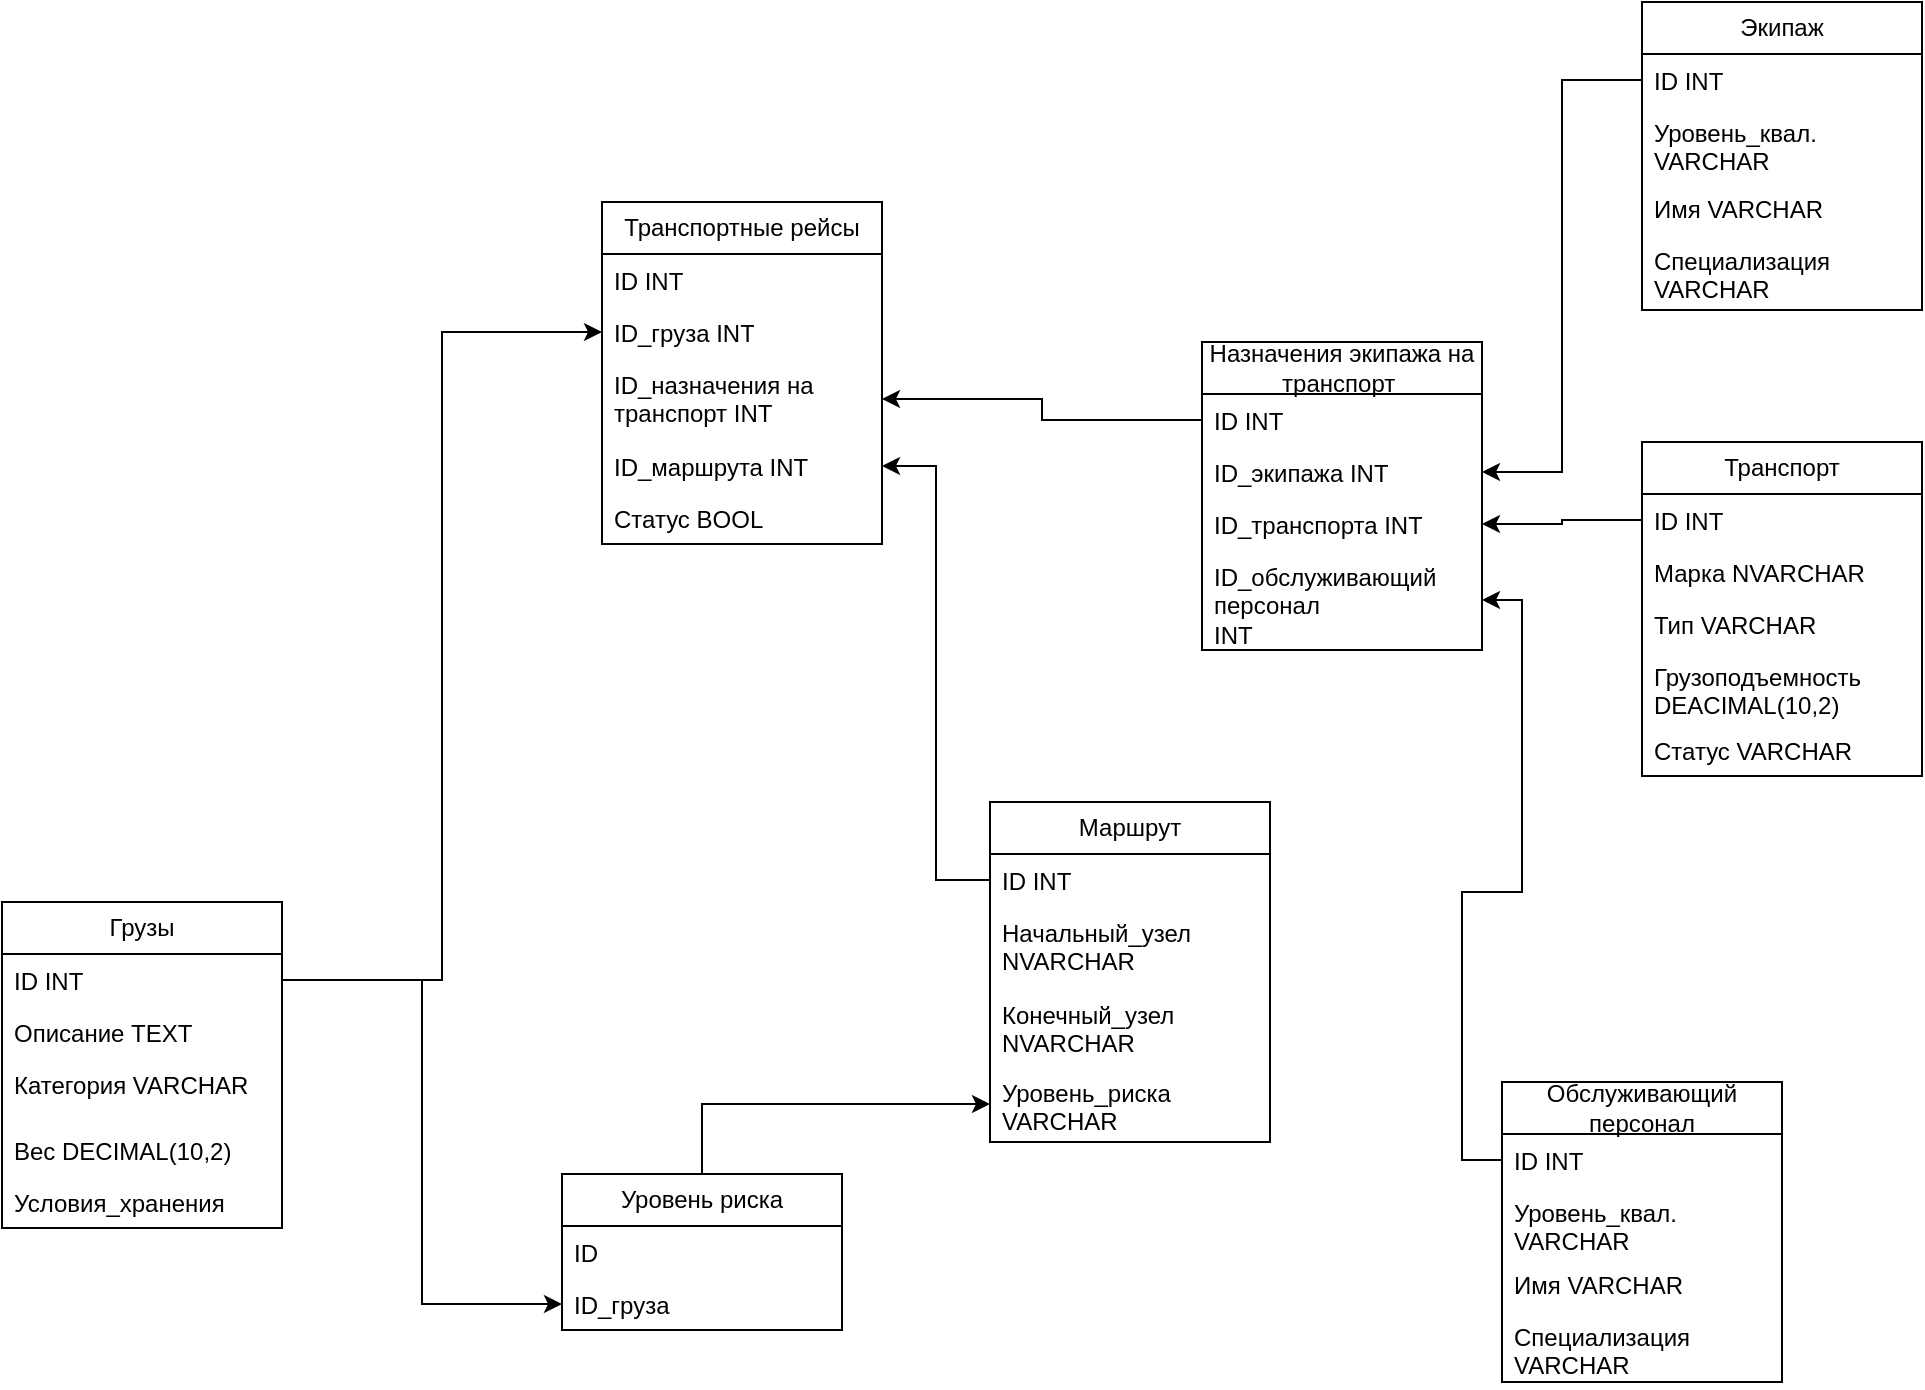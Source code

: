 <mxfile version="26.1.1">
  <diagram name="Страница — 1" id="Ns6V6-b36WGrRCcwKtfp">
    <mxGraphModel dx="2261" dy="2043" grid="1" gridSize="10" guides="1" tooltips="1" connect="1" arrows="1" fold="1" page="1" pageScale="1" pageWidth="827" pageHeight="1169" math="0" shadow="0">
      <root>
        <mxCell id="0" />
        <mxCell id="1" parent="0" />
        <mxCell id="1xwBwhVuU44Af1zx4qzp-1" value="Грузы" style="swimlane;fontStyle=0;childLayout=stackLayout;horizontal=1;startSize=26;fillColor=none;horizontalStack=0;resizeParent=1;resizeParentMax=0;resizeLast=0;collapsible=1;marginBottom=0;whiteSpace=wrap;html=1;" vertex="1" parent="1">
          <mxGeometry x="-150" y="200" width="140" height="163" as="geometry" />
        </mxCell>
        <mxCell id="1xwBwhVuU44Af1zx4qzp-2" value="ID INT" style="text;strokeColor=none;fillColor=none;align=left;verticalAlign=top;spacingLeft=4;spacingRight=4;overflow=hidden;rotatable=0;points=[[0,0.5],[1,0.5]];portConstraint=eastwest;whiteSpace=wrap;html=1;" vertex="1" parent="1xwBwhVuU44Af1zx4qzp-1">
          <mxGeometry y="26" width="140" height="26" as="geometry" />
        </mxCell>
        <mxCell id="1xwBwhVuU44Af1zx4qzp-3" value="Описание TEXT" style="text;strokeColor=none;fillColor=none;align=left;verticalAlign=top;spacingLeft=4;spacingRight=4;overflow=hidden;rotatable=0;points=[[0,0.5],[1,0.5]];portConstraint=eastwest;whiteSpace=wrap;html=1;" vertex="1" parent="1xwBwhVuU44Af1zx4qzp-1">
          <mxGeometry y="52" width="140" height="26" as="geometry" />
        </mxCell>
        <mxCell id="1xwBwhVuU44Af1zx4qzp-4" value="Категория VARCHAR&lt;div&gt;&lt;br&gt;&lt;/div&gt;" style="text;strokeColor=none;fillColor=none;align=left;verticalAlign=top;spacingLeft=4;spacingRight=4;overflow=hidden;rotatable=0;points=[[0,0.5],[1,0.5]];portConstraint=eastwest;whiteSpace=wrap;html=1;" vertex="1" parent="1xwBwhVuU44Af1zx4qzp-1">
          <mxGeometry y="78" width="140" height="33" as="geometry" />
        </mxCell>
        <mxCell id="1xwBwhVuU44Af1zx4qzp-26" value="Вес DECIMAL(10,2)" style="text;strokeColor=none;fillColor=none;align=left;verticalAlign=top;spacingLeft=4;spacingRight=4;overflow=hidden;rotatable=0;points=[[0,0.5],[1,0.5]];portConstraint=eastwest;whiteSpace=wrap;html=1;" vertex="1" parent="1xwBwhVuU44Af1zx4qzp-1">
          <mxGeometry y="111" width="140" height="26" as="geometry" />
        </mxCell>
        <mxCell id="1xwBwhVuU44Af1zx4qzp-27" value="Условия_хранения&lt;div&gt;&lt;br&gt;&lt;/div&gt;" style="text;strokeColor=none;fillColor=none;align=left;verticalAlign=top;spacingLeft=4;spacingRight=4;overflow=hidden;rotatable=0;points=[[0,0.5],[1,0.5]];portConstraint=eastwest;whiteSpace=wrap;html=1;" vertex="1" parent="1xwBwhVuU44Af1zx4qzp-1">
          <mxGeometry y="137" width="140" height="26" as="geometry" />
        </mxCell>
        <mxCell id="1xwBwhVuU44Af1zx4qzp-5" value="Назначения экипажа на транспорт&amp;nbsp;" style="swimlane;fontStyle=0;childLayout=stackLayout;horizontal=1;startSize=26;fillColor=none;horizontalStack=0;resizeParent=1;resizeParentMax=0;resizeLast=0;collapsible=1;marginBottom=0;whiteSpace=wrap;html=1;" vertex="1" parent="1">
          <mxGeometry x="450" y="-80" width="140" height="154" as="geometry" />
        </mxCell>
        <mxCell id="1xwBwhVuU44Af1zx4qzp-6" value="ID INT" style="text;strokeColor=none;fillColor=none;align=left;verticalAlign=top;spacingLeft=4;spacingRight=4;overflow=hidden;rotatable=0;points=[[0,0.5],[1,0.5]];portConstraint=eastwest;whiteSpace=wrap;html=1;" vertex="1" parent="1xwBwhVuU44Af1zx4qzp-5">
          <mxGeometry y="26" width="140" height="26" as="geometry" />
        </mxCell>
        <mxCell id="1xwBwhVuU44Af1zx4qzp-7" value="ID_экипажа INT" style="text;strokeColor=none;fillColor=none;align=left;verticalAlign=top;spacingLeft=4;spacingRight=4;overflow=hidden;rotatable=0;points=[[0,0.5],[1,0.5]];portConstraint=eastwest;whiteSpace=wrap;html=1;" vertex="1" parent="1xwBwhVuU44Af1zx4qzp-5">
          <mxGeometry y="52" width="140" height="26" as="geometry" />
        </mxCell>
        <mxCell id="1xwBwhVuU44Af1zx4qzp-8" value="ID_транспорта INT" style="text;strokeColor=none;fillColor=none;align=left;verticalAlign=top;spacingLeft=4;spacingRight=4;overflow=hidden;rotatable=0;points=[[0,0.5],[1,0.5]];portConstraint=eastwest;whiteSpace=wrap;html=1;" vertex="1" parent="1xwBwhVuU44Af1zx4qzp-5">
          <mxGeometry y="78" width="140" height="26" as="geometry" />
        </mxCell>
        <mxCell id="1xwBwhVuU44Af1zx4qzp-56" value="ID_обслуживающий персонал&lt;div&gt;INT&lt;/div&gt;" style="text;strokeColor=none;fillColor=none;align=left;verticalAlign=top;spacingLeft=4;spacingRight=4;overflow=hidden;rotatable=0;points=[[0,0.5],[1,0.5]];portConstraint=eastwest;whiteSpace=wrap;html=1;" vertex="1" parent="1xwBwhVuU44Af1zx4qzp-5">
          <mxGeometry y="104" width="140" height="50" as="geometry" />
        </mxCell>
        <mxCell id="1xwBwhVuU44Af1zx4qzp-9" value="Маршрут" style="swimlane;fontStyle=0;childLayout=stackLayout;horizontal=1;startSize=26;fillColor=none;horizontalStack=0;resizeParent=1;resizeParentMax=0;resizeLast=0;collapsible=1;marginBottom=0;whiteSpace=wrap;html=1;" vertex="1" parent="1">
          <mxGeometry x="344" y="150" width="140" height="170" as="geometry" />
        </mxCell>
        <mxCell id="1xwBwhVuU44Af1zx4qzp-10" value="ID INT" style="text;strokeColor=none;fillColor=none;align=left;verticalAlign=top;spacingLeft=4;spacingRight=4;overflow=hidden;rotatable=0;points=[[0,0.5],[1,0.5]];portConstraint=eastwest;whiteSpace=wrap;html=1;" vertex="1" parent="1xwBwhVuU44Af1zx4qzp-9">
          <mxGeometry y="26" width="140" height="26" as="geometry" />
        </mxCell>
        <mxCell id="1xwBwhVuU44Af1zx4qzp-11" value="Начальный_узел NVARCHAR" style="text;strokeColor=none;fillColor=none;align=left;verticalAlign=top;spacingLeft=4;spacingRight=4;overflow=hidden;rotatable=0;points=[[0,0.5],[1,0.5]];portConstraint=eastwest;whiteSpace=wrap;html=1;" vertex="1" parent="1xwBwhVuU44Af1zx4qzp-9">
          <mxGeometry y="52" width="140" height="41" as="geometry" />
        </mxCell>
        <mxCell id="1xwBwhVuU44Af1zx4qzp-12" value="Конечный_узел NVARCHAR" style="text;strokeColor=none;fillColor=none;align=left;verticalAlign=top;spacingLeft=4;spacingRight=4;overflow=hidden;rotatable=0;points=[[0,0.5],[1,0.5]];portConstraint=eastwest;whiteSpace=wrap;html=1;" vertex="1" parent="1xwBwhVuU44Af1zx4qzp-9">
          <mxGeometry y="93" width="140" height="39" as="geometry" />
        </mxCell>
        <mxCell id="1xwBwhVuU44Af1zx4qzp-29" value="Уровень_риска VARCHAR" style="text;strokeColor=none;fillColor=none;align=left;verticalAlign=top;spacingLeft=4;spacingRight=4;overflow=hidden;rotatable=0;points=[[0,0.5],[1,0.5]];portConstraint=eastwest;whiteSpace=wrap;html=1;" vertex="1" parent="1xwBwhVuU44Af1zx4qzp-9">
          <mxGeometry y="132" width="140" height="38" as="geometry" />
        </mxCell>
        <mxCell id="1xwBwhVuU44Af1zx4qzp-14" value="Транспорт" style="swimlane;fontStyle=0;childLayout=stackLayout;horizontal=1;startSize=26;fillColor=none;horizontalStack=0;resizeParent=1;resizeParentMax=0;resizeLast=0;collapsible=1;marginBottom=0;whiteSpace=wrap;html=1;" vertex="1" parent="1">
          <mxGeometry x="670" y="-30" width="140" height="167" as="geometry" />
        </mxCell>
        <mxCell id="1xwBwhVuU44Af1zx4qzp-15" value="ID INT" style="text;strokeColor=none;fillColor=none;align=left;verticalAlign=top;spacingLeft=4;spacingRight=4;overflow=hidden;rotatable=0;points=[[0,0.5],[1,0.5]];portConstraint=eastwest;whiteSpace=wrap;html=1;" vertex="1" parent="1xwBwhVuU44Af1zx4qzp-14">
          <mxGeometry y="26" width="140" height="26" as="geometry" />
        </mxCell>
        <mxCell id="1xwBwhVuU44Af1zx4qzp-16" value="Марка NVARCHAR" style="text;strokeColor=none;fillColor=none;align=left;verticalAlign=top;spacingLeft=4;spacingRight=4;overflow=hidden;rotatable=0;points=[[0,0.5],[1,0.5]];portConstraint=eastwest;whiteSpace=wrap;html=1;" vertex="1" parent="1xwBwhVuU44Af1zx4qzp-14">
          <mxGeometry y="52" width="140" height="26" as="geometry" />
        </mxCell>
        <mxCell id="1xwBwhVuU44Af1zx4qzp-49" value="Тип VARCHAR" style="text;strokeColor=none;fillColor=none;align=left;verticalAlign=top;spacingLeft=4;spacingRight=4;overflow=hidden;rotatable=0;points=[[0,0.5],[1,0.5]];portConstraint=eastwest;whiteSpace=wrap;html=1;" vertex="1" parent="1xwBwhVuU44Af1zx4qzp-14">
          <mxGeometry y="78" width="140" height="26" as="geometry" />
        </mxCell>
        <mxCell id="1xwBwhVuU44Af1zx4qzp-50" value="Грузоподъемность DEACIMAL(10,2)" style="text;strokeColor=none;fillColor=none;align=left;verticalAlign=top;spacingLeft=4;spacingRight=4;overflow=hidden;rotatable=0;points=[[0,0.5],[1,0.5]];portConstraint=eastwest;whiteSpace=wrap;html=1;" vertex="1" parent="1xwBwhVuU44Af1zx4qzp-14">
          <mxGeometry y="104" width="140" height="37" as="geometry" />
        </mxCell>
        <mxCell id="1xwBwhVuU44Af1zx4qzp-17" value="Статус VARCHAR" style="text;strokeColor=none;fillColor=none;align=left;verticalAlign=top;spacingLeft=4;spacingRight=4;overflow=hidden;rotatable=0;points=[[0,0.5],[1,0.5]];portConstraint=eastwest;whiteSpace=wrap;html=1;" vertex="1" parent="1xwBwhVuU44Af1zx4qzp-14">
          <mxGeometry y="141" width="140" height="26" as="geometry" />
        </mxCell>
        <mxCell id="1xwBwhVuU44Af1zx4qzp-18" value="Экипаж" style="swimlane;fontStyle=0;childLayout=stackLayout;horizontal=1;startSize=26;fillColor=none;horizontalStack=0;resizeParent=1;resizeParentMax=0;resizeLast=0;collapsible=1;marginBottom=0;whiteSpace=wrap;html=1;" vertex="1" parent="1">
          <mxGeometry x="670" y="-250" width="140" height="154" as="geometry" />
        </mxCell>
        <mxCell id="1xwBwhVuU44Af1zx4qzp-19" value="ID INT" style="text;strokeColor=none;fillColor=none;align=left;verticalAlign=top;spacingLeft=4;spacingRight=4;overflow=hidden;rotatable=0;points=[[0,0.5],[1,0.5]];portConstraint=eastwest;whiteSpace=wrap;html=1;" vertex="1" parent="1xwBwhVuU44Af1zx4qzp-18">
          <mxGeometry y="26" width="140" height="26" as="geometry" />
        </mxCell>
        <mxCell id="1xwBwhVuU44Af1zx4qzp-20" value="Уровень_квал. VARCHAR" style="text;strokeColor=none;fillColor=none;align=left;verticalAlign=top;spacingLeft=4;spacingRight=4;overflow=hidden;rotatable=0;points=[[0,0.5],[1,0.5]];portConstraint=eastwest;whiteSpace=wrap;html=1;" vertex="1" parent="1xwBwhVuU44Af1zx4qzp-18">
          <mxGeometry y="52" width="140" height="38" as="geometry" />
        </mxCell>
        <mxCell id="1xwBwhVuU44Af1zx4qzp-32" value="Имя VARCHAR" style="text;strokeColor=none;fillColor=none;align=left;verticalAlign=top;spacingLeft=4;spacingRight=4;overflow=hidden;rotatable=0;points=[[0,0.5],[1,0.5]];portConstraint=eastwest;whiteSpace=wrap;html=1;" vertex="1" parent="1xwBwhVuU44Af1zx4qzp-18">
          <mxGeometry y="90" width="140" height="26" as="geometry" />
        </mxCell>
        <mxCell id="1xwBwhVuU44Af1zx4qzp-30" value="Специализация VARCHAR" style="text;strokeColor=none;fillColor=none;align=left;verticalAlign=top;spacingLeft=4;spacingRight=4;overflow=hidden;rotatable=0;points=[[0,0.5],[1,0.5]];portConstraint=eastwest;whiteSpace=wrap;html=1;" vertex="1" parent="1xwBwhVuU44Af1zx4qzp-18">
          <mxGeometry y="116" width="140" height="38" as="geometry" />
        </mxCell>
        <mxCell id="1xwBwhVuU44Af1zx4qzp-33" value="Обслуживающий персонал" style="swimlane;fontStyle=0;childLayout=stackLayout;horizontal=1;startSize=26;fillColor=none;horizontalStack=0;resizeParent=1;resizeParentMax=0;resizeLast=0;collapsible=1;marginBottom=0;whiteSpace=wrap;html=1;" vertex="1" parent="1">
          <mxGeometry x="600" y="290" width="140" height="150" as="geometry" />
        </mxCell>
        <mxCell id="1xwBwhVuU44Af1zx4qzp-34" value="ID INT" style="text;strokeColor=none;fillColor=none;align=left;verticalAlign=top;spacingLeft=4;spacingRight=4;overflow=hidden;rotatable=0;points=[[0,0.5],[1,0.5]];portConstraint=eastwest;whiteSpace=wrap;html=1;" vertex="1" parent="1xwBwhVuU44Af1zx4qzp-33">
          <mxGeometry y="26" width="140" height="26" as="geometry" />
        </mxCell>
        <mxCell id="1xwBwhVuU44Af1zx4qzp-35" value="Уровень_квал. VARCHAR" style="text;strokeColor=none;fillColor=none;align=left;verticalAlign=top;spacingLeft=4;spacingRight=4;overflow=hidden;rotatable=0;points=[[0,0.5],[1,0.5]];portConstraint=eastwest;whiteSpace=wrap;html=1;" vertex="1" parent="1xwBwhVuU44Af1zx4qzp-33">
          <mxGeometry y="52" width="140" height="36" as="geometry" />
        </mxCell>
        <mxCell id="1xwBwhVuU44Af1zx4qzp-36" value="Имя VARCHAR" style="text;strokeColor=none;fillColor=none;align=left;verticalAlign=top;spacingLeft=4;spacingRight=4;overflow=hidden;rotatable=0;points=[[0,0.5],[1,0.5]];portConstraint=eastwest;whiteSpace=wrap;html=1;" vertex="1" parent="1xwBwhVuU44Af1zx4qzp-33">
          <mxGeometry y="88" width="140" height="26" as="geometry" />
        </mxCell>
        <mxCell id="1xwBwhVuU44Af1zx4qzp-37" value="Специализация VARCHAR" style="text;strokeColor=none;fillColor=none;align=left;verticalAlign=top;spacingLeft=4;spacingRight=4;overflow=hidden;rotatable=0;points=[[0,0.5],[1,0.5]];portConstraint=eastwest;whiteSpace=wrap;html=1;" vertex="1" parent="1xwBwhVuU44Af1zx4qzp-33">
          <mxGeometry y="114" width="140" height="36" as="geometry" />
        </mxCell>
        <mxCell id="1xwBwhVuU44Af1zx4qzp-42" value="Транспортные рейсы" style="swimlane;fontStyle=0;childLayout=stackLayout;horizontal=1;startSize=26;fillColor=none;horizontalStack=0;resizeParent=1;resizeParentMax=0;resizeLast=0;collapsible=1;marginBottom=0;whiteSpace=wrap;html=1;" vertex="1" parent="1">
          <mxGeometry x="150" y="-150" width="140" height="171" as="geometry" />
        </mxCell>
        <mxCell id="1xwBwhVuU44Af1zx4qzp-43" value="ID INT" style="text;strokeColor=none;fillColor=none;align=left;verticalAlign=top;spacingLeft=4;spacingRight=4;overflow=hidden;rotatable=0;points=[[0,0.5],[1,0.5]];portConstraint=eastwest;whiteSpace=wrap;html=1;" vertex="1" parent="1xwBwhVuU44Af1zx4qzp-42">
          <mxGeometry y="26" width="140" height="26" as="geometry" />
        </mxCell>
        <mxCell id="1xwBwhVuU44Af1zx4qzp-44" value="ID_груза INT" style="text;strokeColor=none;fillColor=none;align=left;verticalAlign=top;spacingLeft=4;spacingRight=4;overflow=hidden;rotatable=0;points=[[0,0.5],[1,0.5]];portConstraint=eastwest;whiteSpace=wrap;html=1;" vertex="1" parent="1xwBwhVuU44Af1zx4qzp-42">
          <mxGeometry y="52" width="140" height="26" as="geometry" />
        </mxCell>
        <mxCell id="1xwBwhVuU44Af1zx4qzp-45" value="ID_назначения на транспорт INT" style="text;strokeColor=none;fillColor=none;align=left;verticalAlign=top;spacingLeft=4;spacingRight=4;overflow=hidden;rotatable=0;points=[[0,0.5],[1,0.5]];portConstraint=eastwest;whiteSpace=wrap;html=1;" vertex="1" parent="1xwBwhVuU44Af1zx4qzp-42">
          <mxGeometry y="78" width="140" height="41" as="geometry" />
        </mxCell>
        <mxCell id="1xwBwhVuU44Af1zx4qzp-46" value="ID_маршрута INT" style="text;strokeColor=none;fillColor=none;align=left;verticalAlign=top;spacingLeft=4;spacingRight=4;overflow=hidden;rotatable=0;points=[[0,0.5],[1,0.5]];portConstraint=eastwest;whiteSpace=wrap;html=1;" vertex="1" parent="1xwBwhVuU44Af1zx4qzp-42">
          <mxGeometry y="119" width="140" height="26" as="geometry" />
        </mxCell>
        <mxCell id="1xwBwhVuU44Af1zx4qzp-48" value="Статус BOOL" style="text;strokeColor=none;fillColor=none;align=left;verticalAlign=top;spacingLeft=4;spacingRight=4;overflow=hidden;rotatable=0;points=[[0,0.5],[1,0.5]];portConstraint=eastwest;whiteSpace=wrap;html=1;" vertex="1" parent="1xwBwhVuU44Af1zx4qzp-42">
          <mxGeometry y="145" width="140" height="26" as="geometry" />
        </mxCell>
        <mxCell id="1xwBwhVuU44Af1zx4qzp-52" style="edgeStyle=orthogonalEdgeStyle;rounded=0;orthogonalLoop=1;jettySize=auto;html=1;entryX=1;entryY=0.5;entryDx=0;entryDy=0;" edge="1" parent="1" source="1xwBwhVuU44Af1zx4qzp-15" target="1xwBwhVuU44Af1zx4qzp-8">
          <mxGeometry relative="1" as="geometry" />
        </mxCell>
        <mxCell id="1xwBwhVuU44Af1zx4qzp-53" style="edgeStyle=orthogonalEdgeStyle;rounded=0;orthogonalLoop=1;jettySize=auto;html=1;exitX=0;exitY=0.5;exitDx=0;exitDy=0;entryX=1;entryY=0.5;entryDx=0;entryDy=0;" edge="1" parent="1" source="1xwBwhVuU44Af1zx4qzp-19" target="1xwBwhVuU44Af1zx4qzp-7">
          <mxGeometry relative="1" as="geometry" />
        </mxCell>
        <mxCell id="1xwBwhVuU44Af1zx4qzp-54" style="edgeStyle=orthogonalEdgeStyle;rounded=0;orthogonalLoop=1;jettySize=auto;html=1;entryX=0;entryY=0.5;entryDx=0;entryDy=0;" edge="1" parent="1" source="1xwBwhVuU44Af1zx4qzp-2" target="1xwBwhVuU44Af1zx4qzp-44">
          <mxGeometry relative="1" as="geometry" />
        </mxCell>
        <mxCell id="1xwBwhVuU44Af1zx4qzp-55" style="edgeStyle=orthogonalEdgeStyle;rounded=0;orthogonalLoop=1;jettySize=auto;html=1;entryX=1;entryY=0.5;entryDx=0;entryDy=0;" edge="1" parent="1" source="1xwBwhVuU44Af1zx4qzp-10" target="1xwBwhVuU44Af1zx4qzp-46">
          <mxGeometry relative="1" as="geometry" />
        </mxCell>
        <mxCell id="1xwBwhVuU44Af1zx4qzp-57" style="edgeStyle=orthogonalEdgeStyle;rounded=0;orthogonalLoop=1;jettySize=auto;html=1;entryX=1;entryY=0.5;entryDx=0;entryDy=0;" edge="1" parent="1" source="1xwBwhVuU44Af1zx4qzp-34" target="1xwBwhVuU44Af1zx4qzp-56">
          <mxGeometry relative="1" as="geometry" />
        </mxCell>
        <mxCell id="1xwBwhVuU44Af1zx4qzp-58" style="edgeStyle=orthogonalEdgeStyle;rounded=0;orthogonalLoop=1;jettySize=auto;html=1;exitX=0;exitY=0.5;exitDx=0;exitDy=0;entryX=1;entryY=0.5;entryDx=0;entryDy=0;" edge="1" parent="1" source="1xwBwhVuU44Af1zx4qzp-6" target="1xwBwhVuU44Af1zx4qzp-45">
          <mxGeometry relative="1" as="geometry" />
        </mxCell>
        <mxCell id="1xwBwhVuU44Af1zx4qzp-71" style="edgeStyle=orthogonalEdgeStyle;rounded=0;orthogonalLoop=1;jettySize=auto;html=1;entryX=0;entryY=0.5;entryDx=0;entryDy=0;" edge="1" parent="1" source="1xwBwhVuU44Af1zx4qzp-61" target="1xwBwhVuU44Af1zx4qzp-29">
          <mxGeometry relative="1" as="geometry" />
        </mxCell>
        <mxCell id="1xwBwhVuU44Af1zx4qzp-61" value="Уровень риска" style="swimlane;fontStyle=0;childLayout=stackLayout;horizontal=1;startSize=26;fillColor=none;horizontalStack=0;resizeParent=1;resizeParentMax=0;resizeLast=0;collapsible=1;marginBottom=0;whiteSpace=wrap;html=1;" vertex="1" parent="1">
          <mxGeometry x="130" y="336" width="140" height="78" as="geometry" />
        </mxCell>
        <mxCell id="1xwBwhVuU44Af1zx4qzp-62" value="ID" style="text;strokeColor=none;fillColor=none;align=left;verticalAlign=top;spacingLeft=4;spacingRight=4;overflow=hidden;rotatable=0;points=[[0,0.5],[1,0.5]];portConstraint=eastwest;whiteSpace=wrap;html=1;" vertex="1" parent="1xwBwhVuU44Af1zx4qzp-61">
          <mxGeometry y="26" width="140" height="26" as="geometry" />
        </mxCell>
        <mxCell id="1xwBwhVuU44Af1zx4qzp-64" value="ID_груза" style="text;strokeColor=none;fillColor=none;align=left;verticalAlign=top;spacingLeft=4;spacingRight=4;overflow=hidden;rotatable=0;points=[[0,0.5],[1,0.5]];portConstraint=eastwest;whiteSpace=wrap;html=1;" vertex="1" parent="1xwBwhVuU44Af1zx4qzp-61">
          <mxGeometry y="52" width="140" height="26" as="geometry" />
        </mxCell>
        <mxCell id="1xwBwhVuU44Af1zx4qzp-67" style="edgeStyle=orthogonalEdgeStyle;rounded=0;orthogonalLoop=1;jettySize=auto;html=1;entryX=0;entryY=0.5;entryDx=0;entryDy=0;" edge="1" parent="1" source="1xwBwhVuU44Af1zx4qzp-2" target="1xwBwhVuU44Af1zx4qzp-64">
          <mxGeometry relative="1" as="geometry" />
        </mxCell>
      </root>
    </mxGraphModel>
  </diagram>
</mxfile>
